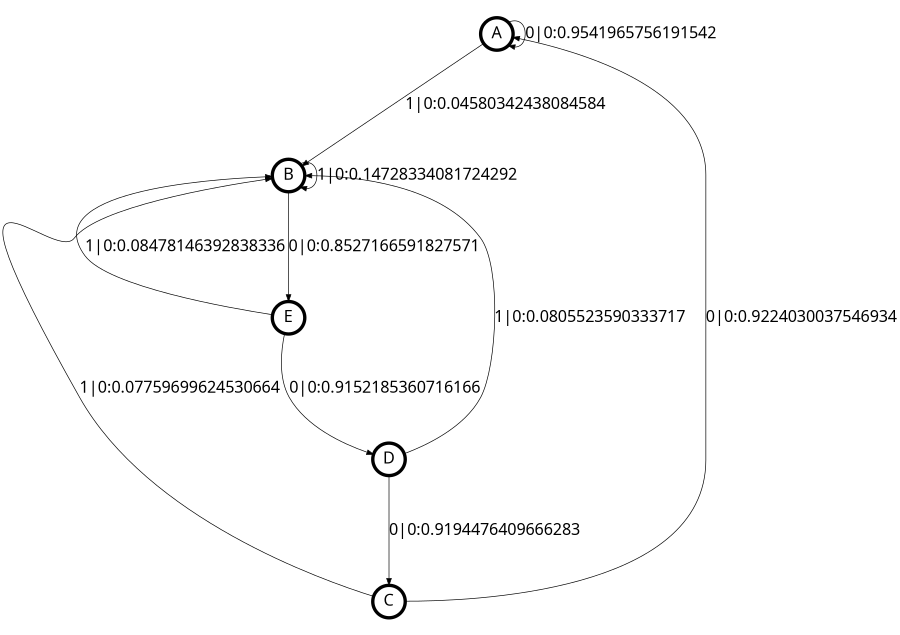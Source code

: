 digraph  {
size = "6,8.5";
ratio = "fill";
node
[shape = circle];
node [fontsize = 24];
node [penwidth = 5];
edge [fontsize = 24];
node [fontname = "CMU Serif Roman"];
graph [fontname = "CMU Serif Roman"];
edge [fontname = "CMU Serif Roman"];
A -> A [label = "0|0:0.9541965756191542\l"];
A -> B [label = "1|0:0.04580342438084584\l"];
B -> B [label = "1|0:0.14728334081724292\l"];
B -> E [label = "0|0:0.8527166591827571\l"];
C -> A [label = "0|0:0.9224030037546934\l"];
C -> B [label = "1|0:0.07759699624530664\l"];
D -> B [label = "1|0:0.0805523590333717\l"];
D -> C [label = "0|0:0.9194476409666283\l"];
E -> B [label = "1|0:0.08478146392838336\l"];
E -> D [label = "0|0:0.9152185360716166\l"];
}